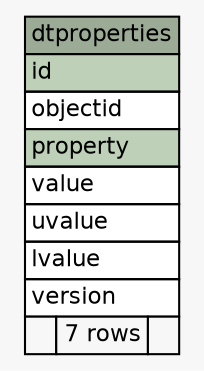 // dot 2.28.0 on Windows 7 6.1
// SchemaSpy rev 590
digraph "dtproperties" {
  graph [
    rankdir="RL"
    bgcolor="#f7f7f7"
    nodesep="0.18"
    ranksep="0.46"
    fontname="Helvetica"
    fontsize="11"
  ];
  node [
    fontname="Helvetica"
    fontsize="11"
    shape="plaintext"
  ];
  edge [
    arrowsize="0.8"
  ];
  "dtproperties" [
    label=<
    <TABLE BORDER="0" CELLBORDER="1" CELLSPACING="0" BGCOLOR="#ffffff">
      <TR><TD COLSPAN="3" BGCOLOR="#9bab96" ALIGN="CENTER">dtproperties</TD></TR>
      <TR><TD PORT="id" COLSPAN="3" BGCOLOR="#bed1b8" ALIGN="LEFT">id</TD></TR>
      <TR><TD PORT="objectid" COLSPAN="3" ALIGN="LEFT">objectid</TD></TR>
      <TR><TD PORT="property" COLSPAN="3" BGCOLOR="#bed1b8" ALIGN="LEFT">property</TD></TR>
      <TR><TD PORT="value" COLSPAN="3" ALIGN="LEFT">value</TD></TR>
      <TR><TD PORT="uvalue" COLSPAN="3" ALIGN="LEFT">uvalue</TD></TR>
      <TR><TD PORT="lvalue" COLSPAN="3" ALIGN="LEFT">lvalue</TD></TR>
      <TR><TD PORT="version" COLSPAN="3" ALIGN="LEFT">version</TD></TR>
      <TR><TD ALIGN="LEFT" BGCOLOR="#f7f7f7">  </TD><TD ALIGN="RIGHT" BGCOLOR="#f7f7f7">7 rows</TD><TD ALIGN="RIGHT" BGCOLOR="#f7f7f7">  </TD></TR>
    </TABLE>>
    URL="tables/dtproperties.html"
    tooltip="dtproperties"
  ];
}
